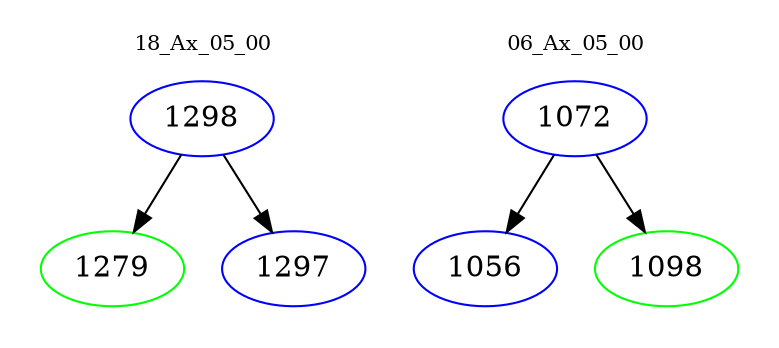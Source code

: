 digraph{
subgraph cluster_0 {
color = white
label = "18_Ax_05_00";
fontsize=10;
T0_1298 [label="1298", color="blue"]
T0_1298 -> T0_1279 [color="black"]
T0_1279 [label="1279", color="green"]
T0_1298 -> T0_1297 [color="black"]
T0_1297 [label="1297", color="blue"]
}
subgraph cluster_1 {
color = white
label = "06_Ax_05_00";
fontsize=10;
T1_1072 [label="1072", color="blue"]
T1_1072 -> T1_1056 [color="black"]
T1_1056 [label="1056", color="blue"]
T1_1072 -> T1_1098 [color="black"]
T1_1098 [label="1098", color="green"]
}
}
